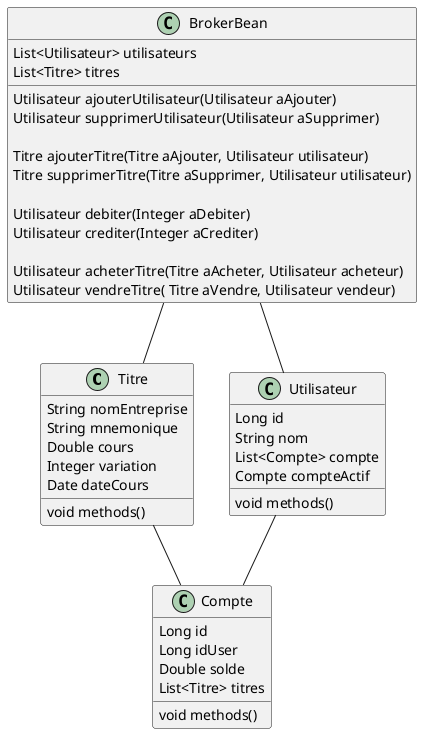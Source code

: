 @startuml classdiagram
    Titre -- Compte
    Utilisateur -- Compte
    BrokerBean -- Titre
    BrokerBean -- Utilisateur


    class Titre {
        String nomEntreprise
        String mnemonique
        Double cours 
        Integer variation
        Date dateCours
        void methods()
    }

    class Compte {
        Long id
        Long idUser
        Double solde
        List<Titre> titres
        void methods()
    }

    class Utilisateur {
        Long id
        String nom
        List<Compte> compte
        Compte compteActif
        void methods()
    }

    class BrokerBean {
        List<Utilisateur> utilisateurs
        List<Titre> titres
        
        Utilisateur ajouterUtilisateur(Utilisateur aAjouter)
        Utilisateur supprimerUtilisateur(Utilisateur aSupprimer)
        
        Titre ajouterTitre(Titre aAjouter, Utilisateur utilisateur)
        Titre supprimerTitre(Titre aSupprimer, Utilisateur utilisateur)

        Utilisateur debiter(Integer aDebiter)
        Utilisateur crediter(Integer aCrediter)

        Utilisateur acheterTitre(Titre aAcheter, Utilisateur acheteur)
        Utilisateur vendreTitre( Titre aVendre, Utilisateur vendeur)
    }
    
@enduml